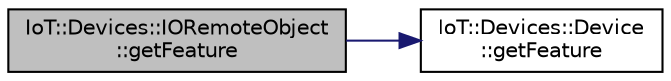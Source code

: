 digraph "IoT::Devices::IORemoteObject::getFeature"
{
 // LATEX_PDF_SIZE
  edge [fontname="Helvetica",fontsize="10",labelfontname="Helvetica",labelfontsize="10"];
  node [fontname="Helvetica",fontsize="10",shape=record];
  rankdir="LR";
  Node1 [label="IoT::Devices::IORemoteObject\l::getFeature",height=0.2,width=0.4,color="black", fillcolor="grey75", style="filled", fontcolor="black",tooltip="Destroys the IORemoteObject."];
  Node1 -> Node2 [color="midnightblue",fontsize="10",style="solid"];
  Node2 [label="IoT::Devices::Device\l::getFeature",height=0.2,width=0.4,color="black", fillcolor="white", style="filled",URL="$classIoT_1_1Devices_1_1Device.html#a76ab2ef2f9256b4f3b7d87017a0bc0be",tooltip=" "];
}
